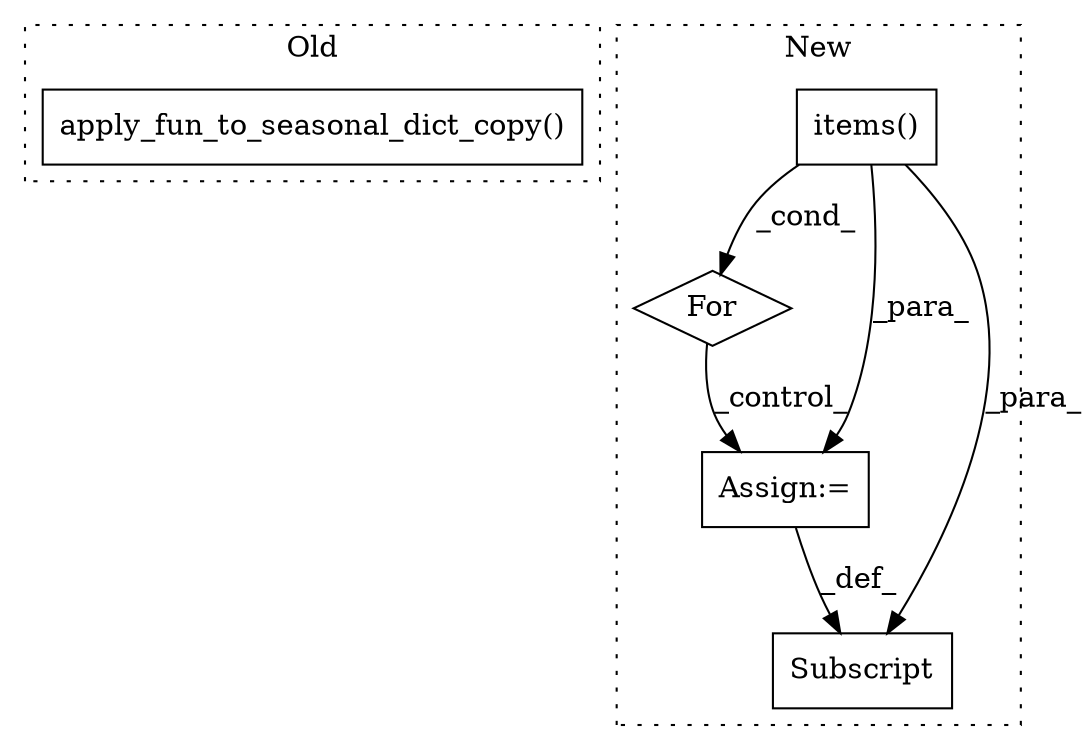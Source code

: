 digraph G {
subgraph cluster0 {
1 [label="apply_fun_to_seasonal_dict_copy()" a="75" s="4947,5015" l="55,72" shape="box"];
label = "Old";
style="dotted";
}
subgraph cluster1 {
2 [label="For" a="107" s="3940,3983" l="4,14" shape="diamond"];
3 [label="items()" a="75" s="3962" l="21" shape="box"];
4 [label="Subscript" a="63" s="4214,0" l="19,0" shape="box"];
5 [label="Assign:=" a="68" s="4233" l="3" shape="box"];
label = "New";
style="dotted";
}
2 -> 5 [label="_control_"];
3 -> 5 [label="_para_"];
3 -> 2 [label="_cond_"];
3 -> 4 [label="_para_"];
5 -> 4 [label="_def_"];
}